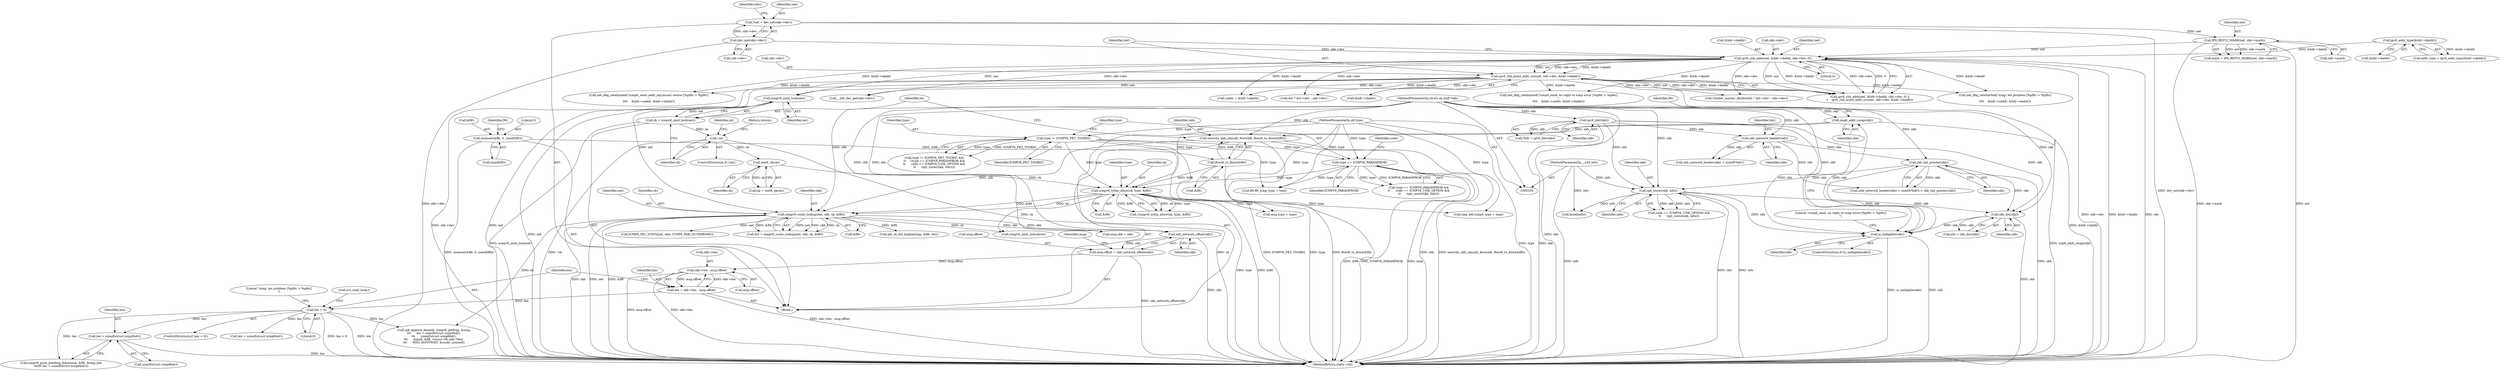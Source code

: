 digraph "0_linux_79dc7e3f1cd323be4c81aa1a94faa1b3ed987fb2@API" {
"1000593" [label="(Call,len + sizeof(struct icmp6hdr))"];
"1000529" [label="(Call,len < 0)"];
"1000519" [label="(Call,len = skb->len - msg.offset)"];
"1000521" [label="(Call,skb->len - msg.offset)"];
"1000508" [label="(Call,msg.offset = skb_network_offset(skb))"];
"1000512" [label="(Call,skb_network_offset(skb))"];
"1000106" [label="(MethodParameterIn,struct sk_buff *skb)"];
"1000472" [label="(Call,icmpv6_route_lookup(net, skb, sk, &fl6))"];
"1000377" [label="(Call,icmpv6_xmit_lock(net))"];
"1000191" [label="(Call,ipv6_chk_addr(net, &hdr->daddr, skb->dev, 0))"];
"1000158" [label="(Call,IP6_REPLY_MARK(net, skb->mark))"];
"1000113" [label="(Call,*net = dev_net(skb->dev))"];
"1000115" [label="(Call,dev_net(skb->dev))"];
"1000184" [label="(Call,ipv6_addr_type(&hdr->daddr))"];
"1000201" [label="(Call,ipv6_chk_acast_addr_src(net, skb->dev, &hdr->daddr))"];
"1000370" [label="(Call,security_skb_classify_flow(skb, flowi6_to_flowi(&fl6)))"];
"1000317" [label="(Call,mip6_addr_swap(skb))"];
"1000303" [label="(Call,is_ineligible(skb))"];
"1000179" [label="(Call,skb_tail_pointer(skb))"];
"1000174" [label="(Call,skb_network_header(skb))"];
"1000126" [label="(Call,ipv6_hdr(skb))"];
"1000241" [label="(Call,opt_unrec(skb, info))"];
"1000109" [label="(MethodParameterIn,__u32 info)"];
"1000269" [label="(Call,skb_dst(skb))"];
"1000372" [label="(Call,flowi6_to_flowi(&fl6))"];
"1000319" [label="(Call,memset(&fl6, 0, sizeof(fl6)))"];
"1000394" [label="(Call,icmpv6_xrlim_allow(sk, type, &fl6))"];
"1000390" [label="(Call,inet6_sk(sk))"];
"1000380" [label="(Call,!sk)"];
"1000375" [label="(Call,sk = icmpv6_xmit_lock(net))"];
"1000107" [label="(MethodParameterIn,u8 type)"];
"1000234" [label="(Call,type == ICMPV6_PARAMPROB)"];
"1000229" [label="(Call,type != ICMPV6_PKT_TOOBIG)"];
"1000530" [label="(Identifier,len)"];
"1000520" [label="(Identifier,len)"];
"1000243" [label="(Identifier,info)"];
"1000202" [label="(Identifier,net)"];
"1000160" [label="(Call,skb->mark)"];
"1000533" [label="(Call,net_dbg_ratelimited(\"icmp: len problem [%pI6c > %pI6c]\n\",\n\t\t\t\t    &hdr->saddr, &hdr->daddr))"];
"1000201" [label="(Call,ipv6_chk_acast_addr_src(net, skb->dev, &hdr->daddr))"];
"1000210" [label="(Call,saddr = &hdr->daddr)"];
"1000514" [label="(Call,msg.type = type)"];
"1000522" [label="(Call,skb->len)"];
"1000371" [label="(Identifier,skb)"];
"1000270" [label="(Identifier,skb)"];
"1000390" [label="(Call,inet6_sk(sk))"];
"1000126" [label="(Call,ipv6_hdr(skb))"];
"1000174" [label="(Call,skb_network_header(skb))"];
"1000378" [label="(Identifier,net)"];
"1000302" [label="(ControlStructure,if (is_ineligible(skb)))"];
"1000124" [label="(Call,*hdr = ipv6_hdr(skb))"];
"1000107" [label="(MethodParameterIn,u8 type)"];
"1000231" [label="(Identifier,ICMPV6_PKT_TOOBIG)"];
"1000397" [label="(Call,&fl6)"];
"1000179" [label="(Call,skb_tail_pointer(skb))"];
"1000604" [label="(MethodReturn,static void)"];
"1000306" [label="(Call,net_dbg_ratelimited(\"icmp6_send: no reply to icmp error [%pI6c > %pI6c]\n\",\n\t\t\t\t    &hdr->saddr, &hdr->daddr))"];
"1000193" [label="(Call,&hdr->daddr)"];
"1000388" [label="(Call,np = inet6_sk(sk))"];
"1000529" [label="(Call,len < 0)"];
"1000322" [label="(Literal,0)"];
"1000291" [label="(Call,net_dbg_ratelimited(\"icmp6_send: addr_any/mcast source [%pI6c > %pI6c]\n\",\n\t\t\t\t    &hdr->saddr, &hdr->daddr))"];
"1000269" [label="(Call,skb_dst(skb))"];
"1000534" [label="(Literal,\"icmp: len problem [%pI6c > %pI6c]\n\")"];
"1000317" [label="(Call,mip6_addr_swap(skb))"];
"1000381" [label="(Identifier,sk)"];
"1000235" [label="(Identifier,type)"];
"1000172" [label="(Call,(skb_network_header(skb) + sizeof(*hdr)) > skb_tail_pointer(skb))"];
"1000544" [label="(Call,rcu_read_lock())"];
"1000394" [label="(Call,icmpv6_xrlim_allow(sk, type, &fl6))"];
"1000115" [label="(Call,dev_net(skb->dev))"];
"1000173" [label="(Call,skb_network_header(skb) + sizeof(*hdr))"];
"1000206" [label="(Call,&hdr->daddr)"];
"1000528" [label="(ControlStructure,if (len < 0))"];
"1000382" [label="(Return,return;)"];
"1000370" [label="(Call,security_skb_classify_flow(skb, flowi6_to_flowi(&fl6)))"];
"1000486" [label="(Call,ip6_sk_dst_hoplimit(np, &fl6, dst))"];
"1000116" [label="(Call,skb->dev)"];
"1000376" [label="(Identifier,sk)"];
"1000184" [label="(Call,ipv6_addr_type(&hdr->daddr))"];
"1000547" [label="(Call,__in6_dev_get(skb->dev))"];
"1000472" [label="(Call,icmpv6_route_lookup(net, skb, sk, &fl6))"];
"1000318" [label="(Identifier,skb)"];
"1000109" [label="(MethodParameterIn,__u32 info)"];
"1000513" [label="(Identifier,skb)"];
"1000197" [label="(Call,skb->dev)"];
"1000476" [label="(Call,&fl6)"];
"1000121" [label="(Identifier,idev)"];
"1000577" [label="(Call,ICMP6_INC_STATS(net, idev, ICMP6_MIB_OUTERRORS))"];
"1000385" [label="(Identifier,sk)"];
"1000274" [label="(Call,dst ? dst->dev : skb->dev)"];
"1000267" [label="(Call,dst = skb_dst(skb))"];
"1000594" [label="(Identifier,len)"];
"1000111" [label="(Block,)"];
"1000512" [label="(Call,skb_network_offset(skb))"];
"1000473" [label="(Identifier,net)"];
"1000158" [label="(Call,IP6_REPLY_MARK(net, skb->mark))"];
"1000113" [label="(Call,*net = dev_net(skb->dev))"];
"1000323" [label="(Call,sizeof(fl6))"];
"1000519" [label="(Call,len = skb->len - msg.offset)"];
"1000320" [label="(Call,&fl6)"];
"1000307" [label="(Literal,\"icmp6_send: no reply to icmp error [%pI6c > %pI6c]\n\")"];
"1000159" [label="(Identifier,net)"];
"1000419" [label="(Call,htonl(info))"];
"1000558" [label="(Call,len + sizeof(struct icmp6hdr))"];
"1000379" [label="(ControlStructure,if (!sk))"];
"1000156" [label="(Call,mark = IP6_REPLY_MARK(net, skb->mark))"];
"1000273" [label="(Call,l3mdev_master_ifindex(dst ? dst->dev : skb->dev))"];
"1000380" [label="(Call,!sk)"];
"1000303" [label="(Call,is_ineligible(skb))"];
"1000237" [label="(Call,code == ICMPV6_UNK_OPTION &&\n\t\t      (opt_unrec(skb, info)))"];
"1000525" [label="(Call,msg.offset)"];
"1000503" [label="(Call,msg.skb = skb)"];
"1000595" [label="(Call,sizeof(struct icmp6hdr))"];
"1000242" [label="(Identifier,skb)"];
"1000470" [label="(Call,dst = icmpv6_route_lookup(net, skb, sk, &fl6))"];
"1000475" [label="(Identifier,sk)"];
"1000373" [label="(Call,&fl6)"];
"1000474" [label="(Identifier,skb)"];
"1000191" [label="(Call,ipv6_chk_addr(net, &hdr->daddr, skb->dev, 0))"];
"1000190" [label="(Call,ipv6_chk_addr(net, &hdr->daddr, skb->dev, 0) ||\n\t    ipv6_chk_acast_addr_src(net, skb->dev, &hdr->daddr))"];
"1000372" [label="(Call,flowi6_to_flowi(&fl6))"];
"1000319" [label="(Call,memset(&fl6, 0, sizeof(fl6)))"];
"1000327" [label="(Identifier,fl6)"];
"1000393" [label="(Call,!icmpv6_xrlim_allow(sk, type, &fl6))"];
"1000127" [label="(Identifier,skb)"];
"1000377" [label="(Call,icmpv6_xmit_lock(net))"];
"1000396" [label="(Identifier,type)"];
"1000360" [label="(Call,fl6.fl6_icmp_type = type)"];
"1000239" [label="(Identifier,code)"];
"1000553" [label="(Call,ip6_append_data(sk, icmpv6_getfrag, &msg,\n\t\t\t      len + sizeof(struct icmp6hdr),\n\t\t\t      sizeof(struct icmp6hdr),\n\t\t\t      &ipc6, &fl6, (struct rt6_info *)dst,\n\t\t\t      MSG_DONTWAIT, &sockc_unused))"];
"1000175" [label="(Identifier,skb)"];
"1000321" [label="(Identifier,fl6)"];
"1000200" [label="(Literal,0)"];
"1000114" [label="(Identifier,net)"];
"1000516" [label="(Identifier,msg)"];
"1000509" [label="(Call,msg.offset)"];
"1000531" [label="(Literal,0)"];
"1000106" [label="(MethodParameterIn,struct sk_buff *skb)"];
"1000400" [label="(Call,tmp_hdr.icmp6_type = type)"];
"1000203" [label="(Call,skb->dev)"];
"1000230" [label="(Identifier,type)"];
"1000395" [label="(Identifier,sk)"];
"1000180" [label="(Identifier,skb)"];
"1000602" [label="(Call,icmpv6_xmit_unlock(sk))"];
"1000593" [label="(Call,len + sizeof(struct icmp6hdr))"];
"1000241" [label="(Call,opt_unrec(skb, info))"];
"1000521" [label="(Call,skb->len - msg.offset)"];
"1000185" [label="(Call,&hdr->daddr)"];
"1000236" [label="(Identifier,ICMPV6_PARAMPROB)"];
"1000587" [label="(Call,icmpv6_push_pending_frames(sk, &fl6, &tmp_hdr,\n\t\t\t\t\t\t len + sizeof(struct icmp6hdr)))"];
"1000233" [label="(Call,type == ICMPV6_PARAMPROB &&\n\t\t      code == ICMPV6_UNK_OPTION &&\n\t\t      (opt_unrec(skb, info)))"];
"1000391" [label="(Identifier,sk)"];
"1000304" [label="(Identifier,skb)"];
"1000192" [label="(Identifier,net)"];
"1000228" [label="(Call,type != ICMPV6_PKT_TOOBIG &&\n\t\t    !(type == ICMPV6_PARAMPROB &&\n\t\t      code == ICMPV6_UNK_OPTION &&\n\t\t      (opt_unrec(skb, info))))"];
"1000178" [label="(Identifier,hdr)"];
"1000375" [label="(Call,sk = icmpv6_xmit_lock(net))"];
"1000182" [label="(Call,addr_type = ipv6_addr_type(&hdr->daddr))"];
"1000234" [label="(Call,type == ICMPV6_PARAMPROB)"];
"1000508" [label="(Call,msg.offset = skb_network_offset(skb))"];
"1000229" [label="(Call,type != ICMPV6_PKT_TOOBIG)"];
"1000593" -> "1000587"  [label="AST: "];
"1000593" -> "1000595"  [label="CFG: "];
"1000594" -> "1000593"  [label="AST: "];
"1000595" -> "1000593"  [label="AST: "];
"1000587" -> "1000593"  [label="CFG: "];
"1000593" -> "1000604"  [label="DDG: len"];
"1000529" -> "1000593"  [label="DDG: len"];
"1000529" -> "1000528"  [label="AST: "];
"1000529" -> "1000531"  [label="CFG: "];
"1000530" -> "1000529"  [label="AST: "];
"1000531" -> "1000529"  [label="AST: "];
"1000534" -> "1000529"  [label="CFG: "];
"1000544" -> "1000529"  [label="CFG: "];
"1000529" -> "1000604"  [label="DDG: len"];
"1000529" -> "1000604"  [label="DDG: len < 0"];
"1000519" -> "1000529"  [label="DDG: len"];
"1000529" -> "1000553"  [label="DDG: len"];
"1000529" -> "1000558"  [label="DDG: len"];
"1000529" -> "1000587"  [label="DDG: len"];
"1000519" -> "1000111"  [label="AST: "];
"1000519" -> "1000521"  [label="CFG: "];
"1000520" -> "1000519"  [label="AST: "];
"1000521" -> "1000519"  [label="AST: "];
"1000530" -> "1000519"  [label="CFG: "];
"1000519" -> "1000604"  [label="DDG: skb->len - msg.offset"];
"1000521" -> "1000519"  [label="DDG: skb->len"];
"1000521" -> "1000519"  [label="DDG: msg.offset"];
"1000521" -> "1000525"  [label="CFG: "];
"1000522" -> "1000521"  [label="AST: "];
"1000525" -> "1000521"  [label="AST: "];
"1000521" -> "1000604"  [label="DDG: msg.offset"];
"1000521" -> "1000604"  [label="DDG: skb->len"];
"1000508" -> "1000521"  [label="DDG: msg.offset"];
"1000508" -> "1000111"  [label="AST: "];
"1000508" -> "1000512"  [label="CFG: "];
"1000509" -> "1000508"  [label="AST: "];
"1000512" -> "1000508"  [label="AST: "];
"1000516" -> "1000508"  [label="CFG: "];
"1000508" -> "1000604"  [label="DDG: skb_network_offset(skb)"];
"1000512" -> "1000508"  [label="DDG: skb"];
"1000512" -> "1000513"  [label="CFG: "];
"1000513" -> "1000512"  [label="AST: "];
"1000512" -> "1000604"  [label="DDG: skb"];
"1000106" -> "1000512"  [label="DDG: skb"];
"1000472" -> "1000512"  [label="DDG: skb"];
"1000106" -> "1000105"  [label="AST: "];
"1000106" -> "1000604"  [label="DDG: skb"];
"1000106" -> "1000126"  [label="DDG: skb"];
"1000106" -> "1000174"  [label="DDG: skb"];
"1000106" -> "1000179"  [label="DDG: skb"];
"1000106" -> "1000241"  [label="DDG: skb"];
"1000106" -> "1000269"  [label="DDG: skb"];
"1000106" -> "1000303"  [label="DDG: skb"];
"1000106" -> "1000317"  [label="DDG: skb"];
"1000106" -> "1000370"  [label="DDG: skb"];
"1000106" -> "1000472"  [label="DDG: skb"];
"1000106" -> "1000503"  [label="DDG: skb"];
"1000472" -> "1000470"  [label="AST: "];
"1000472" -> "1000476"  [label="CFG: "];
"1000473" -> "1000472"  [label="AST: "];
"1000474" -> "1000472"  [label="AST: "];
"1000475" -> "1000472"  [label="AST: "];
"1000476" -> "1000472"  [label="AST: "];
"1000470" -> "1000472"  [label="CFG: "];
"1000472" -> "1000604"  [label="DDG: &fl6"];
"1000472" -> "1000604"  [label="DDG: skb"];
"1000472" -> "1000604"  [label="DDG: net"];
"1000472" -> "1000470"  [label="DDG: net"];
"1000472" -> "1000470"  [label="DDG: skb"];
"1000472" -> "1000470"  [label="DDG: sk"];
"1000472" -> "1000470"  [label="DDG: &fl6"];
"1000377" -> "1000472"  [label="DDG: net"];
"1000370" -> "1000472"  [label="DDG: skb"];
"1000394" -> "1000472"  [label="DDG: sk"];
"1000394" -> "1000472"  [label="DDG: &fl6"];
"1000472" -> "1000486"  [label="DDG: &fl6"];
"1000472" -> "1000503"  [label="DDG: skb"];
"1000472" -> "1000553"  [label="DDG: sk"];
"1000472" -> "1000577"  [label="DDG: net"];
"1000472" -> "1000602"  [label="DDG: sk"];
"1000377" -> "1000375"  [label="AST: "];
"1000377" -> "1000378"  [label="CFG: "];
"1000378" -> "1000377"  [label="AST: "];
"1000375" -> "1000377"  [label="CFG: "];
"1000377" -> "1000604"  [label="DDG: net"];
"1000377" -> "1000375"  [label="DDG: net"];
"1000191" -> "1000377"  [label="DDG: net"];
"1000201" -> "1000377"  [label="DDG: net"];
"1000191" -> "1000190"  [label="AST: "];
"1000191" -> "1000200"  [label="CFG: "];
"1000192" -> "1000191"  [label="AST: "];
"1000193" -> "1000191"  [label="AST: "];
"1000197" -> "1000191"  [label="AST: "];
"1000200" -> "1000191"  [label="AST: "];
"1000202" -> "1000191"  [label="CFG: "];
"1000190" -> "1000191"  [label="CFG: "];
"1000191" -> "1000604"  [label="DDG: skb->dev"];
"1000191" -> "1000604"  [label="DDG: &hdr->daddr"];
"1000191" -> "1000604"  [label="DDG: net"];
"1000191" -> "1000190"  [label="DDG: net"];
"1000191" -> "1000190"  [label="DDG: &hdr->daddr"];
"1000191" -> "1000190"  [label="DDG: skb->dev"];
"1000191" -> "1000190"  [label="DDG: 0"];
"1000158" -> "1000191"  [label="DDG: net"];
"1000184" -> "1000191"  [label="DDG: &hdr->daddr"];
"1000115" -> "1000191"  [label="DDG: skb->dev"];
"1000191" -> "1000201"  [label="DDG: net"];
"1000191" -> "1000201"  [label="DDG: skb->dev"];
"1000191" -> "1000201"  [label="DDG: &hdr->daddr"];
"1000191" -> "1000210"  [label="DDG: &hdr->daddr"];
"1000191" -> "1000273"  [label="DDG: skb->dev"];
"1000191" -> "1000274"  [label="DDG: skb->dev"];
"1000191" -> "1000291"  [label="DDG: &hdr->daddr"];
"1000191" -> "1000306"  [label="DDG: &hdr->daddr"];
"1000191" -> "1000533"  [label="DDG: &hdr->daddr"];
"1000191" -> "1000547"  [label="DDG: skb->dev"];
"1000158" -> "1000156"  [label="AST: "];
"1000158" -> "1000160"  [label="CFG: "];
"1000159" -> "1000158"  [label="AST: "];
"1000160" -> "1000158"  [label="AST: "];
"1000156" -> "1000158"  [label="CFG: "];
"1000158" -> "1000604"  [label="DDG: net"];
"1000158" -> "1000604"  [label="DDG: skb->mark"];
"1000158" -> "1000156"  [label="DDG: net"];
"1000158" -> "1000156"  [label="DDG: skb->mark"];
"1000113" -> "1000158"  [label="DDG: net"];
"1000113" -> "1000111"  [label="AST: "];
"1000113" -> "1000115"  [label="CFG: "];
"1000114" -> "1000113"  [label="AST: "];
"1000115" -> "1000113"  [label="AST: "];
"1000121" -> "1000113"  [label="CFG: "];
"1000113" -> "1000604"  [label="DDG: dev_net(skb->dev)"];
"1000115" -> "1000113"  [label="DDG: skb->dev"];
"1000115" -> "1000116"  [label="CFG: "];
"1000116" -> "1000115"  [label="AST: "];
"1000115" -> "1000604"  [label="DDG: skb->dev"];
"1000184" -> "1000182"  [label="AST: "];
"1000184" -> "1000185"  [label="CFG: "];
"1000185" -> "1000184"  [label="AST: "];
"1000182" -> "1000184"  [label="CFG: "];
"1000184" -> "1000182"  [label="DDG: &hdr->daddr"];
"1000201" -> "1000190"  [label="AST: "];
"1000201" -> "1000206"  [label="CFG: "];
"1000202" -> "1000201"  [label="AST: "];
"1000203" -> "1000201"  [label="AST: "];
"1000206" -> "1000201"  [label="AST: "];
"1000190" -> "1000201"  [label="CFG: "];
"1000201" -> "1000604"  [label="DDG: &hdr->daddr"];
"1000201" -> "1000604"  [label="DDG: skb->dev"];
"1000201" -> "1000604"  [label="DDG: net"];
"1000201" -> "1000190"  [label="DDG: net"];
"1000201" -> "1000190"  [label="DDG: skb->dev"];
"1000201" -> "1000190"  [label="DDG: &hdr->daddr"];
"1000201" -> "1000210"  [label="DDG: &hdr->daddr"];
"1000201" -> "1000273"  [label="DDG: skb->dev"];
"1000201" -> "1000274"  [label="DDG: skb->dev"];
"1000201" -> "1000291"  [label="DDG: &hdr->daddr"];
"1000201" -> "1000306"  [label="DDG: &hdr->daddr"];
"1000201" -> "1000533"  [label="DDG: &hdr->daddr"];
"1000201" -> "1000547"  [label="DDG: skb->dev"];
"1000370" -> "1000111"  [label="AST: "];
"1000370" -> "1000372"  [label="CFG: "];
"1000371" -> "1000370"  [label="AST: "];
"1000372" -> "1000370"  [label="AST: "];
"1000376" -> "1000370"  [label="CFG: "];
"1000370" -> "1000604"  [label="DDG: security_skb_classify_flow(skb, flowi6_to_flowi(&fl6))"];
"1000370" -> "1000604"  [label="DDG: flowi6_to_flowi(&fl6)"];
"1000370" -> "1000604"  [label="DDG: skb"];
"1000317" -> "1000370"  [label="DDG: skb"];
"1000372" -> "1000370"  [label="DDG: &fl6"];
"1000317" -> "1000111"  [label="AST: "];
"1000317" -> "1000318"  [label="CFG: "];
"1000318" -> "1000317"  [label="AST: "];
"1000321" -> "1000317"  [label="CFG: "];
"1000317" -> "1000604"  [label="DDG: mip6_addr_swap(skb)"];
"1000303" -> "1000317"  [label="DDG: skb"];
"1000303" -> "1000302"  [label="AST: "];
"1000303" -> "1000304"  [label="CFG: "];
"1000304" -> "1000303"  [label="AST: "];
"1000307" -> "1000303"  [label="CFG: "];
"1000318" -> "1000303"  [label="CFG: "];
"1000303" -> "1000604"  [label="DDG: skb"];
"1000303" -> "1000604"  [label="DDG: is_ineligible(skb)"];
"1000179" -> "1000303"  [label="DDG: skb"];
"1000126" -> "1000303"  [label="DDG: skb"];
"1000241" -> "1000303"  [label="DDG: skb"];
"1000269" -> "1000303"  [label="DDG: skb"];
"1000179" -> "1000172"  [label="AST: "];
"1000179" -> "1000180"  [label="CFG: "];
"1000180" -> "1000179"  [label="AST: "];
"1000172" -> "1000179"  [label="CFG: "];
"1000179" -> "1000604"  [label="DDG: skb"];
"1000179" -> "1000172"  [label="DDG: skb"];
"1000174" -> "1000179"  [label="DDG: skb"];
"1000179" -> "1000241"  [label="DDG: skb"];
"1000179" -> "1000269"  [label="DDG: skb"];
"1000174" -> "1000173"  [label="AST: "];
"1000174" -> "1000175"  [label="CFG: "];
"1000175" -> "1000174"  [label="AST: "];
"1000178" -> "1000174"  [label="CFG: "];
"1000174" -> "1000172"  [label="DDG: skb"];
"1000174" -> "1000173"  [label="DDG: skb"];
"1000126" -> "1000174"  [label="DDG: skb"];
"1000126" -> "1000124"  [label="AST: "];
"1000126" -> "1000127"  [label="CFG: "];
"1000127" -> "1000126"  [label="AST: "];
"1000124" -> "1000126"  [label="CFG: "];
"1000126" -> "1000604"  [label="DDG: skb"];
"1000126" -> "1000124"  [label="DDG: skb"];
"1000126" -> "1000241"  [label="DDG: skb"];
"1000126" -> "1000269"  [label="DDG: skb"];
"1000241" -> "1000237"  [label="AST: "];
"1000241" -> "1000243"  [label="CFG: "];
"1000242" -> "1000241"  [label="AST: "];
"1000243" -> "1000241"  [label="AST: "];
"1000237" -> "1000241"  [label="CFG: "];
"1000241" -> "1000604"  [label="DDG: skb"];
"1000241" -> "1000604"  [label="DDG: info"];
"1000241" -> "1000237"  [label="DDG: skb"];
"1000241" -> "1000237"  [label="DDG: info"];
"1000109" -> "1000241"  [label="DDG: info"];
"1000241" -> "1000269"  [label="DDG: skb"];
"1000241" -> "1000419"  [label="DDG: info"];
"1000109" -> "1000105"  [label="AST: "];
"1000109" -> "1000604"  [label="DDG: info"];
"1000109" -> "1000419"  [label="DDG: info"];
"1000269" -> "1000267"  [label="AST: "];
"1000269" -> "1000270"  [label="CFG: "];
"1000270" -> "1000269"  [label="AST: "];
"1000267" -> "1000269"  [label="CFG: "];
"1000269" -> "1000604"  [label="DDG: skb"];
"1000269" -> "1000267"  [label="DDG: skb"];
"1000372" -> "1000373"  [label="CFG: "];
"1000373" -> "1000372"  [label="AST: "];
"1000372" -> "1000604"  [label="DDG: &fl6"];
"1000319" -> "1000372"  [label="DDG: &fl6"];
"1000372" -> "1000394"  [label="DDG: &fl6"];
"1000319" -> "1000111"  [label="AST: "];
"1000319" -> "1000323"  [label="CFG: "];
"1000320" -> "1000319"  [label="AST: "];
"1000322" -> "1000319"  [label="AST: "];
"1000323" -> "1000319"  [label="AST: "];
"1000327" -> "1000319"  [label="CFG: "];
"1000319" -> "1000604"  [label="DDG: memset(&fl6, 0, sizeof(fl6))"];
"1000394" -> "1000393"  [label="AST: "];
"1000394" -> "1000397"  [label="CFG: "];
"1000395" -> "1000394"  [label="AST: "];
"1000396" -> "1000394"  [label="AST: "];
"1000397" -> "1000394"  [label="AST: "];
"1000393" -> "1000394"  [label="CFG: "];
"1000394" -> "1000604"  [label="DDG: type"];
"1000394" -> "1000604"  [label="DDG: &fl6"];
"1000394" -> "1000393"  [label="DDG: sk"];
"1000394" -> "1000393"  [label="DDG: type"];
"1000394" -> "1000393"  [label="DDG: &fl6"];
"1000390" -> "1000394"  [label="DDG: sk"];
"1000107" -> "1000394"  [label="DDG: type"];
"1000234" -> "1000394"  [label="DDG: type"];
"1000229" -> "1000394"  [label="DDG: type"];
"1000394" -> "1000400"  [label="DDG: type"];
"1000394" -> "1000514"  [label="DDG: type"];
"1000394" -> "1000602"  [label="DDG: sk"];
"1000390" -> "1000388"  [label="AST: "];
"1000390" -> "1000391"  [label="CFG: "];
"1000391" -> "1000390"  [label="AST: "];
"1000388" -> "1000390"  [label="CFG: "];
"1000390" -> "1000388"  [label="DDG: sk"];
"1000380" -> "1000390"  [label="DDG: sk"];
"1000380" -> "1000379"  [label="AST: "];
"1000380" -> "1000381"  [label="CFG: "];
"1000381" -> "1000380"  [label="AST: "];
"1000382" -> "1000380"  [label="CFG: "];
"1000385" -> "1000380"  [label="CFG: "];
"1000380" -> "1000604"  [label="DDG: !sk"];
"1000380" -> "1000604"  [label="DDG: sk"];
"1000375" -> "1000380"  [label="DDG: sk"];
"1000375" -> "1000111"  [label="AST: "];
"1000376" -> "1000375"  [label="AST: "];
"1000381" -> "1000375"  [label="CFG: "];
"1000375" -> "1000604"  [label="DDG: icmpv6_xmit_lock(net)"];
"1000107" -> "1000105"  [label="AST: "];
"1000107" -> "1000604"  [label="DDG: type"];
"1000107" -> "1000229"  [label="DDG: type"];
"1000107" -> "1000234"  [label="DDG: type"];
"1000107" -> "1000360"  [label="DDG: type"];
"1000107" -> "1000400"  [label="DDG: type"];
"1000107" -> "1000514"  [label="DDG: type"];
"1000234" -> "1000233"  [label="AST: "];
"1000234" -> "1000236"  [label="CFG: "];
"1000235" -> "1000234"  [label="AST: "];
"1000236" -> "1000234"  [label="AST: "];
"1000239" -> "1000234"  [label="CFG: "];
"1000233" -> "1000234"  [label="CFG: "];
"1000234" -> "1000604"  [label="DDG: ICMPV6_PARAMPROB"];
"1000234" -> "1000604"  [label="DDG: type"];
"1000234" -> "1000233"  [label="DDG: type"];
"1000234" -> "1000233"  [label="DDG: ICMPV6_PARAMPROB"];
"1000229" -> "1000234"  [label="DDG: type"];
"1000234" -> "1000360"  [label="DDG: type"];
"1000229" -> "1000228"  [label="AST: "];
"1000229" -> "1000231"  [label="CFG: "];
"1000230" -> "1000229"  [label="AST: "];
"1000231" -> "1000229"  [label="AST: "];
"1000235" -> "1000229"  [label="CFG: "];
"1000228" -> "1000229"  [label="CFG: "];
"1000229" -> "1000604"  [label="DDG: ICMPV6_PKT_TOOBIG"];
"1000229" -> "1000604"  [label="DDG: type"];
"1000229" -> "1000228"  [label="DDG: type"];
"1000229" -> "1000228"  [label="DDG: ICMPV6_PKT_TOOBIG"];
"1000229" -> "1000360"  [label="DDG: type"];
}
